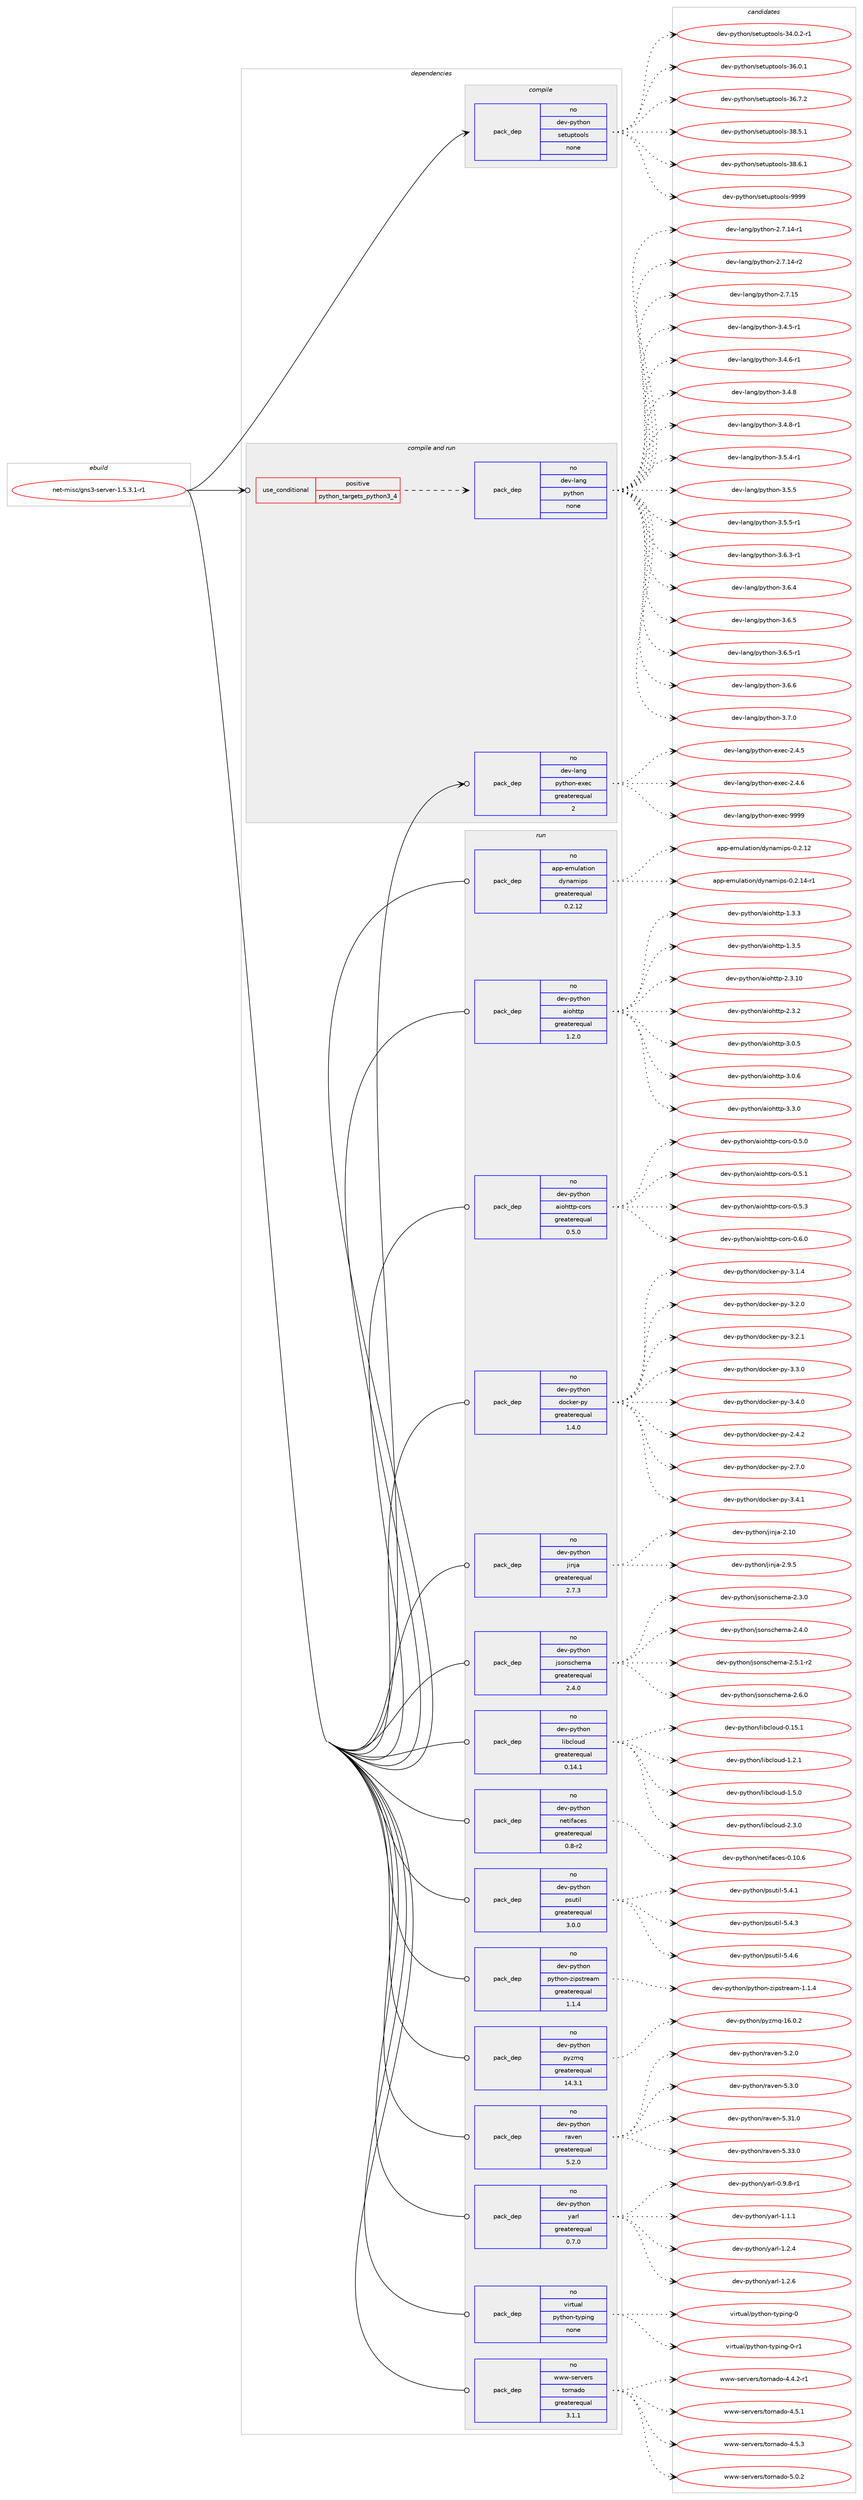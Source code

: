 digraph prolog {

# *************
# Graph options
# *************

newrank=true;
concentrate=true;
compound=true;
graph [rankdir=LR,fontname=Helvetica,fontsize=10,ranksep=1.5];#, ranksep=2.5, nodesep=0.2];
edge  [arrowhead=vee];
node  [fontname=Helvetica,fontsize=10];

# **********
# The ebuild
# **********

subgraph cluster_leftcol {
color=gray;
rank=same;
label=<<i>ebuild</i>>;
id [label="net-misc/gns3-server-1.5.3.1-r1", color=red, width=4, href="../net-misc/gns3-server-1.5.3.1-r1.svg"];
}

# ****************
# The dependencies
# ****************

subgraph cluster_midcol {
color=gray;
label=<<i>dependencies</i>>;
subgraph cluster_compile {
fillcolor="#eeeeee";
style=filled;
label=<<i>compile</i>>;
subgraph pack838 {
dependency1143 [label=<<TABLE BORDER="0" CELLBORDER="1" CELLSPACING="0" CELLPADDING="4" WIDTH="220"><TR><TD ROWSPAN="6" CELLPADDING="30">pack_dep</TD></TR><TR><TD WIDTH="110">no</TD></TR><TR><TD>dev-python</TD></TR><TR><TD>setuptools</TD></TR><TR><TD>none</TD></TR><TR><TD></TD></TR></TABLE>>, shape=none, color=blue];
}
id:e -> dependency1143:w [weight=20,style="solid",arrowhead="vee"];
}
subgraph cluster_compileandrun {
fillcolor="#eeeeee";
style=filled;
label=<<i>compile and run</i>>;
subgraph cond284 {
dependency1144 [label=<<TABLE BORDER="0" CELLBORDER="1" CELLSPACING="0" CELLPADDING="4"><TR><TD ROWSPAN="3" CELLPADDING="10">use_conditional</TD></TR><TR><TD>positive</TD></TR><TR><TD>python_targets_python3_4</TD></TR></TABLE>>, shape=none, color=red];
subgraph pack839 {
dependency1145 [label=<<TABLE BORDER="0" CELLBORDER="1" CELLSPACING="0" CELLPADDING="4" WIDTH="220"><TR><TD ROWSPAN="6" CELLPADDING="30">pack_dep</TD></TR><TR><TD WIDTH="110">no</TD></TR><TR><TD>dev-lang</TD></TR><TR><TD>python</TD></TR><TR><TD>none</TD></TR><TR><TD></TD></TR></TABLE>>, shape=none, color=blue];
}
dependency1144:e -> dependency1145:w [weight=20,style="dashed",arrowhead="vee"];
}
id:e -> dependency1144:w [weight=20,style="solid",arrowhead="odotvee"];
subgraph pack840 {
dependency1146 [label=<<TABLE BORDER="0" CELLBORDER="1" CELLSPACING="0" CELLPADDING="4" WIDTH="220"><TR><TD ROWSPAN="6" CELLPADDING="30">pack_dep</TD></TR><TR><TD WIDTH="110">no</TD></TR><TR><TD>dev-lang</TD></TR><TR><TD>python-exec</TD></TR><TR><TD>greaterequal</TD></TR><TR><TD>2</TD></TR></TABLE>>, shape=none, color=blue];
}
id:e -> dependency1146:w [weight=20,style="solid",arrowhead="odotvee"];
}
subgraph cluster_run {
fillcolor="#eeeeee";
style=filled;
label=<<i>run</i>>;
subgraph pack841 {
dependency1147 [label=<<TABLE BORDER="0" CELLBORDER="1" CELLSPACING="0" CELLPADDING="4" WIDTH="220"><TR><TD ROWSPAN="6" CELLPADDING="30">pack_dep</TD></TR><TR><TD WIDTH="110">no</TD></TR><TR><TD>app-emulation</TD></TR><TR><TD>dynamips</TD></TR><TR><TD>greaterequal</TD></TR><TR><TD>0.2.12</TD></TR></TABLE>>, shape=none, color=blue];
}
id:e -> dependency1147:w [weight=20,style="solid",arrowhead="odot"];
subgraph pack842 {
dependency1148 [label=<<TABLE BORDER="0" CELLBORDER="1" CELLSPACING="0" CELLPADDING="4" WIDTH="220"><TR><TD ROWSPAN="6" CELLPADDING="30">pack_dep</TD></TR><TR><TD WIDTH="110">no</TD></TR><TR><TD>dev-python</TD></TR><TR><TD>aiohttp</TD></TR><TR><TD>greaterequal</TD></TR><TR><TD>1.2.0</TD></TR></TABLE>>, shape=none, color=blue];
}
id:e -> dependency1148:w [weight=20,style="solid",arrowhead="odot"];
subgraph pack843 {
dependency1149 [label=<<TABLE BORDER="0" CELLBORDER="1" CELLSPACING="0" CELLPADDING="4" WIDTH="220"><TR><TD ROWSPAN="6" CELLPADDING="30">pack_dep</TD></TR><TR><TD WIDTH="110">no</TD></TR><TR><TD>dev-python</TD></TR><TR><TD>aiohttp-cors</TD></TR><TR><TD>greaterequal</TD></TR><TR><TD>0.5.0</TD></TR></TABLE>>, shape=none, color=blue];
}
id:e -> dependency1149:w [weight=20,style="solid",arrowhead="odot"];
subgraph pack844 {
dependency1150 [label=<<TABLE BORDER="0" CELLBORDER="1" CELLSPACING="0" CELLPADDING="4" WIDTH="220"><TR><TD ROWSPAN="6" CELLPADDING="30">pack_dep</TD></TR><TR><TD WIDTH="110">no</TD></TR><TR><TD>dev-python</TD></TR><TR><TD>docker-py</TD></TR><TR><TD>greaterequal</TD></TR><TR><TD>1.4.0</TD></TR></TABLE>>, shape=none, color=blue];
}
id:e -> dependency1150:w [weight=20,style="solid",arrowhead="odot"];
subgraph pack845 {
dependency1151 [label=<<TABLE BORDER="0" CELLBORDER="1" CELLSPACING="0" CELLPADDING="4" WIDTH="220"><TR><TD ROWSPAN="6" CELLPADDING="30">pack_dep</TD></TR><TR><TD WIDTH="110">no</TD></TR><TR><TD>dev-python</TD></TR><TR><TD>jinja</TD></TR><TR><TD>greaterequal</TD></TR><TR><TD>2.7.3</TD></TR></TABLE>>, shape=none, color=blue];
}
id:e -> dependency1151:w [weight=20,style="solid",arrowhead="odot"];
subgraph pack846 {
dependency1152 [label=<<TABLE BORDER="0" CELLBORDER="1" CELLSPACING="0" CELLPADDING="4" WIDTH="220"><TR><TD ROWSPAN="6" CELLPADDING="30">pack_dep</TD></TR><TR><TD WIDTH="110">no</TD></TR><TR><TD>dev-python</TD></TR><TR><TD>jsonschema</TD></TR><TR><TD>greaterequal</TD></TR><TR><TD>2.4.0</TD></TR></TABLE>>, shape=none, color=blue];
}
id:e -> dependency1152:w [weight=20,style="solid",arrowhead="odot"];
subgraph pack847 {
dependency1153 [label=<<TABLE BORDER="0" CELLBORDER="1" CELLSPACING="0" CELLPADDING="4" WIDTH="220"><TR><TD ROWSPAN="6" CELLPADDING="30">pack_dep</TD></TR><TR><TD WIDTH="110">no</TD></TR><TR><TD>dev-python</TD></TR><TR><TD>libcloud</TD></TR><TR><TD>greaterequal</TD></TR><TR><TD>0.14.1</TD></TR></TABLE>>, shape=none, color=blue];
}
id:e -> dependency1153:w [weight=20,style="solid",arrowhead="odot"];
subgraph pack848 {
dependency1154 [label=<<TABLE BORDER="0" CELLBORDER="1" CELLSPACING="0" CELLPADDING="4" WIDTH="220"><TR><TD ROWSPAN="6" CELLPADDING="30">pack_dep</TD></TR><TR><TD WIDTH="110">no</TD></TR><TR><TD>dev-python</TD></TR><TR><TD>netifaces</TD></TR><TR><TD>greaterequal</TD></TR><TR><TD>0.8-r2</TD></TR></TABLE>>, shape=none, color=blue];
}
id:e -> dependency1154:w [weight=20,style="solid",arrowhead="odot"];
subgraph pack849 {
dependency1155 [label=<<TABLE BORDER="0" CELLBORDER="1" CELLSPACING="0" CELLPADDING="4" WIDTH="220"><TR><TD ROWSPAN="6" CELLPADDING="30">pack_dep</TD></TR><TR><TD WIDTH="110">no</TD></TR><TR><TD>dev-python</TD></TR><TR><TD>psutil</TD></TR><TR><TD>greaterequal</TD></TR><TR><TD>3.0.0</TD></TR></TABLE>>, shape=none, color=blue];
}
id:e -> dependency1155:w [weight=20,style="solid",arrowhead="odot"];
subgraph pack850 {
dependency1156 [label=<<TABLE BORDER="0" CELLBORDER="1" CELLSPACING="0" CELLPADDING="4" WIDTH="220"><TR><TD ROWSPAN="6" CELLPADDING="30">pack_dep</TD></TR><TR><TD WIDTH="110">no</TD></TR><TR><TD>dev-python</TD></TR><TR><TD>python-zipstream</TD></TR><TR><TD>greaterequal</TD></TR><TR><TD>1.1.4</TD></TR></TABLE>>, shape=none, color=blue];
}
id:e -> dependency1156:w [weight=20,style="solid",arrowhead="odot"];
subgraph pack851 {
dependency1157 [label=<<TABLE BORDER="0" CELLBORDER="1" CELLSPACING="0" CELLPADDING="4" WIDTH="220"><TR><TD ROWSPAN="6" CELLPADDING="30">pack_dep</TD></TR><TR><TD WIDTH="110">no</TD></TR><TR><TD>dev-python</TD></TR><TR><TD>pyzmq</TD></TR><TR><TD>greaterequal</TD></TR><TR><TD>14.3.1</TD></TR></TABLE>>, shape=none, color=blue];
}
id:e -> dependency1157:w [weight=20,style="solid",arrowhead="odot"];
subgraph pack852 {
dependency1158 [label=<<TABLE BORDER="0" CELLBORDER="1" CELLSPACING="0" CELLPADDING="4" WIDTH="220"><TR><TD ROWSPAN="6" CELLPADDING="30">pack_dep</TD></TR><TR><TD WIDTH="110">no</TD></TR><TR><TD>dev-python</TD></TR><TR><TD>raven</TD></TR><TR><TD>greaterequal</TD></TR><TR><TD>5.2.0</TD></TR></TABLE>>, shape=none, color=blue];
}
id:e -> dependency1158:w [weight=20,style="solid",arrowhead="odot"];
subgraph pack853 {
dependency1159 [label=<<TABLE BORDER="0" CELLBORDER="1" CELLSPACING="0" CELLPADDING="4" WIDTH="220"><TR><TD ROWSPAN="6" CELLPADDING="30">pack_dep</TD></TR><TR><TD WIDTH="110">no</TD></TR><TR><TD>dev-python</TD></TR><TR><TD>yarl</TD></TR><TR><TD>greaterequal</TD></TR><TR><TD>0.7.0</TD></TR></TABLE>>, shape=none, color=blue];
}
id:e -> dependency1159:w [weight=20,style="solid",arrowhead="odot"];
subgraph pack854 {
dependency1160 [label=<<TABLE BORDER="0" CELLBORDER="1" CELLSPACING="0" CELLPADDING="4" WIDTH="220"><TR><TD ROWSPAN="6" CELLPADDING="30">pack_dep</TD></TR><TR><TD WIDTH="110">no</TD></TR><TR><TD>virtual</TD></TR><TR><TD>python-typing</TD></TR><TR><TD>none</TD></TR><TR><TD></TD></TR></TABLE>>, shape=none, color=blue];
}
id:e -> dependency1160:w [weight=20,style="solid",arrowhead="odot"];
subgraph pack855 {
dependency1161 [label=<<TABLE BORDER="0" CELLBORDER="1" CELLSPACING="0" CELLPADDING="4" WIDTH="220"><TR><TD ROWSPAN="6" CELLPADDING="30">pack_dep</TD></TR><TR><TD WIDTH="110">no</TD></TR><TR><TD>www-servers</TD></TR><TR><TD>tornado</TD></TR><TR><TD>greaterequal</TD></TR><TR><TD>3.1.1</TD></TR></TABLE>>, shape=none, color=blue];
}
id:e -> dependency1161:w [weight=20,style="solid",arrowhead="odot"];
}
}

# **************
# The candidates
# **************

subgraph cluster_choices {
rank=same;
color=gray;
label=<<i>candidates</i>>;

subgraph choice838 {
color=black;
nodesep=1;
choice1001011184511212111610411111047115101116117112116111111108115455152464846504511449 [label="dev-python/setuptools-34.0.2-r1", color=red, width=4,href="../dev-python/setuptools-34.0.2-r1.svg"];
choice100101118451121211161041111104711510111611711211611111110811545515446484649 [label="dev-python/setuptools-36.0.1", color=red, width=4,href="../dev-python/setuptools-36.0.1.svg"];
choice100101118451121211161041111104711510111611711211611111110811545515446554650 [label="dev-python/setuptools-36.7.2", color=red, width=4,href="../dev-python/setuptools-36.7.2.svg"];
choice100101118451121211161041111104711510111611711211611111110811545515646534649 [label="dev-python/setuptools-38.5.1", color=red, width=4,href="../dev-python/setuptools-38.5.1.svg"];
choice100101118451121211161041111104711510111611711211611111110811545515646544649 [label="dev-python/setuptools-38.6.1", color=red, width=4,href="../dev-python/setuptools-38.6.1.svg"];
choice10010111845112121116104111110471151011161171121161111111081154557575757 [label="dev-python/setuptools-9999", color=red, width=4,href="../dev-python/setuptools-9999.svg"];
dependency1143:e -> choice1001011184511212111610411111047115101116117112116111111108115455152464846504511449:w [style=dotted,weight="100"];
dependency1143:e -> choice100101118451121211161041111104711510111611711211611111110811545515446484649:w [style=dotted,weight="100"];
dependency1143:e -> choice100101118451121211161041111104711510111611711211611111110811545515446554650:w [style=dotted,weight="100"];
dependency1143:e -> choice100101118451121211161041111104711510111611711211611111110811545515646534649:w [style=dotted,weight="100"];
dependency1143:e -> choice100101118451121211161041111104711510111611711211611111110811545515646544649:w [style=dotted,weight="100"];
dependency1143:e -> choice10010111845112121116104111110471151011161171121161111111081154557575757:w [style=dotted,weight="100"];
}
subgraph choice839 {
color=black;
nodesep=1;
choice100101118451089711010347112121116104111110455046554649524511449 [label="dev-lang/python-2.7.14-r1", color=red, width=4,href="../dev-lang/python-2.7.14-r1.svg"];
choice100101118451089711010347112121116104111110455046554649524511450 [label="dev-lang/python-2.7.14-r2", color=red, width=4,href="../dev-lang/python-2.7.14-r2.svg"];
choice10010111845108971101034711212111610411111045504655464953 [label="dev-lang/python-2.7.15", color=red, width=4,href="../dev-lang/python-2.7.15.svg"];
choice1001011184510897110103471121211161041111104551465246534511449 [label="dev-lang/python-3.4.5-r1", color=red, width=4,href="../dev-lang/python-3.4.5-r1.svg"];
choice1001011184510897110103471121211161041111104551465246544511449 [label="dev-lang/python-3.4.6-r1", color=red, width=4,href="../dev-lang/python-3.4.6-r1.svg"];
choice100101118451089711010347112121116104111110455146524656 [label="dev-lang/python-3.4.8", color=red, width=4,href="../dev-lang/python-3.4.8.svg"];
choice1001011184510897110103471121211161041111104551465246564511449 [label="dev-lang/python-3.4.8-r1", color=red, width=4,href="../dev-lang/python-3.4.8-r1.svg"];
choice1001011184510897110103471121211161041111104551465346524511449 [label="dev-lang/python-3.5.4-r1", color=red, width=4,href="../dev-lang/python-3.5.4-r1.svg"];
choice100101118451089711010347112121116104111110455146534653 [label="dev-lang/python-3.5.5", color=red, width=4,href="../dev-lang/python-3.5.5.svg"];
choice1001011184510897110103471121211161041111104551465346534511449 [label="dev-lang/python-3.5.5-r1", color=red, width=4,href="../dev-lang/python-3.5.5-r1.svg"];
choice1001011184510897110103471121211161041111104551465446514511449 [label="dev-lang/python-3.6.3-r1", color=red, width=4,href="../dev-lang/python-3.6.3-r1.svg"];
choice100101118451089711010347112121116104111110455146544652 [label="dev-lang/python-3.6.4", color=red, width=4,href="../dev-lang/python-3.6.4.svg"];
choice100101118451089711010347112121116104111110455146544653 [label="dev-lang/python-3.6.5", color=red, width=4,href="../dev-lang/python-3.6.5.svg"];
choice1001011184510897110103471121211161041111104551465446534511449 [label="dev-lang/python-3.6.5-r1", color=red, width=4,href="../dev-lang/python-3.6.5-r1.svg"];
choice100101118451089711010347112121116104111110455146544654 [label="dev-lang/python-3.6.6", color=red, width=4,href="../dev-lang/python-3.6.6.svg"];
choice100101118451089711010347112121116104111110455146554648 [label="dev-lang/python-3.7.0", color=red, width=4,href="../dev-lang/python-3.7.0.svg"];
dependency1145:e -> choice100101118451089711010347112121116104111110455046554649524511449:w [style=dotted,weight="100"];
dependency1145:e -> choice100101118451089711010347112121116104111110455046554649524511450:w [style=dotted,weight="100"];
dependency1145:e -> choice10010111845108971101034711212111610411111045504655464953:w [style=dotted,weight="100"];
dependency1145:e -> choice1001011184510897110103471121211161041111104551465246534511449:w [style=dotted,weight="100"];
dependency1145:e -> choice1001011184510897110103471121211161041111104551465246544511449:w [style=dotted,weight="100"];
dependency1145:e -> choice100101118451089711010347112121116104111110455146524656:w [style=dotted,weight="100"];
dependency1145:e -> choice1001011184510897110103471121211161041111104551465246564511449:w [style=dotted,weight="100"];
dependency1145:e -> choice1001011184510897110103471121211161041111104551465346524511449:w [style=dotted,weight="100"];
dependency1145:e -> choice100101118451089711010347112121116104111110455146534653:w [style=dotted,weight="100"];
dependency1145:e -> choice1001011184510897110103471121211161041111104551465346534511449:w [style=dotted,weight="100"];
dependency1145:e -> choice1001011184510897110103471121211161041111104551465446514511449:w [style=dotted,weight="100"];
dependency1145:e -> choice100101118451089711010347112121116104111110455146544652:w [style=dotted,weight="100"];
dependency1145:e -> choice100101118451089711010347112121116104111110455146544653:w [style=dotted,weight="100"];
dependency1145:e -> choice1001011184510897110103471121211161041111104551465446534511449:w [style=dotted,weight="100"];
dependency1145:e -> choice100101118451089711010347112121116104111110455146544654:w [style=dotted,weight="100"];
dependency1145:e -> choice100101118451089711010347112121116104111110455146554648:w [style=dotted,weight="100"];
}
subgraph choice840 {
color=black;
nodesep=1;
choice1001011184510897110103471121211161041111104510112010199455046524653 [label="dev-lang/python-exec-2.4.5", color=red, width=4,href="../dev-lang/python-exec-2.4.5.svg"];
choice1001011184510897110103471121211161041111104510112010199455046524654 [label="dev-lang/python-exec-2.4.6", color=red, width=4,href="../dev-lang/python-exec-2.4.6.svg"];
choice10010111845108971101034711212111610411111045101120101994557575757 [label="dev-lang/python-exec-9999", color=red, width=4,href="../dev-lang/python-exec-9999.svg"];
dependency1146:e -> choice1001011184510897110103471121211161041111104510112010199455046524653:w [style=dotted,weight="100"];
dependency1146:e -> choice1001011184510897110103471121211161041111104510112010199455046524654:w [style=dotted,weight="100"];
dependency1146:e -> choice10010111845108971101034711212111610411111045101120101994557575757:w [style=dotted,weight="100"];
}
subgraph choice841 {
color=black;
nodesep=1;
choice971121124510110911710897116105111110471001211109710910511211545484650464950 [label="app-emulation/dynamips-0.2.12", color=red, width=4,href="../app-emulation/dynamips-0.2.12.svg"];
choice9711211245101109117108971161051111104710012111097109105112115454846504649524511449 [label="app-emulation/dynamips-0.2.14-r1", color=red, width=4,href="../app-emulation/dynamips-0.2.14-r1.svg"];
dependency1147:e -> choice971121124510110911710897116105111110471001211109710910511211545484650464950:w [style=dotted,weight="100"];
dependency1147:e -> choice9711211245101109117108971161051111104710012111097109105112115454846504649524511449:w [style=dotted,weight="100"];
}
subgraph choice842 {
color=black;
nodesep=1;
choice100101118451121211161041111104797105111104116116112454946514651 [label="dev-python/aiohttp-1.3.3", color=red, width=4,href="../dev-python/aiohttp-1.3.3.svg"];
choice100101118451121211161041111104797105111104116116112454946514653 [label="dev-python/aiohttp-1.3.5", color=red, width=4,href="../dev-python/aiohttp-1.3.5.svg"];
choice10010111845112121116104111110479710511110411611611245504651464948 [label="dev-python/aiohttp-2.3.10", color=red, width=4,href="../dev-python/aiohttp-2.3.10.svg"];
choice100101118451121211161041111104797105111104116116112455046514650 [label="dev-python/aiohttp-2.3.2", color=red, width=4,href="../dev-python/aiohttp-2.3.2.svg"];
choice100101118451121211161041111104797105111104116116112455146484653 [label="dev-python/aiohttp-3.0.5", color=red, width=4,href="../dev-python/aiohttp-3.0.5.svg"];
choice100101118451121211161041111104797105111104116116112455146484654 [label="dev-python/aiohttp-3.0.6", color=red, width=4,href="../dev-python/aiohttp-3.0.6.svg"];
choice100101118451121211161041111104797105111104116116112455146514648 [label="dev-python/aiohttp-3.3.0", color=red, width=4,href="../dev-python/aiohttp-3.3.0.svg"];
dependency1148:e -> choice100101118451121211161041111104797105111104116116112454946514651:w [style=dotted,weight="100"];
dependency1148:e -> choice100101118451121211161041111104797105111104116116112454946514653:w [style=dotted,weight="100"];
dependency1148:e -> choice10010111845112121116104111110479710511110411611611245504651464948:w [style=dotted,weight="100"];
dependency1148:e -> choice100101118451121211161041111104797105111104116116112455046514650:w [style=dotted,weight="100"];
dependency1148:e -> choice100101118451121211161041111104797105111104116116112455146484653:w [style=dotted,weight="100"];
dependency1148:e -> choice100101118451121211161041111104797105111104116116112455146484654:w [style=dotted,weight="100"];
dependency1148:e -> choice100101118451121211161041111104797105111104116116112455146514648:w [style=dotted,weight="100"];
}
subgraph choice843 {
color=black;
nodesep=1;
choice1001011184511212111610411111047971051111041161161124599111114115454846534648 [label="dev-python/aiohttp-cors-0.5.0", color=red, width=4,href="../dev-python/aiohttp-cors-0.5.0.svg"];
choice1001011184511212111610411111047971051111041161161124599111114115454846534649 [label="dev-python/aiohttp-cors-0.5.1", color=red, width=4,href="../dev-python/aiohttp-cors-0.5.1.svg"];
choice1001011184511212111610411111047971051111041161161124599111114115454846534651 [label="dev-python/aiohttp-cors-0.5.3", color=red, width=4,href="../dev-python/aiohttp-cors-0.5.3.svg"];
choice1001011184511212111610411111047971051111041161161124599111114115454846544648 [label="dev-python/aiohttp-cors-0.6.0", color=red, width=4,href="../dev-python/aiohttp-cors-0.6.0.svg"];
dependency1149:e -> choice1001011184511212111610411111047971051111041161161124599111114115454846534648:w [style=dotted,weight="100"];
dependency1149:e -> choice1001011184511212111610411111047971051111041161161124599111114115454846534649:w [style=dotted,weight="100"];
dependency1149:e -> choice1001011184511212111610411111047971051111041161161124599111114115454846534651:w [style=dotted,weight="100"];
dependency1149:e -> choice1001011184511212111610411111047971051111041161161124599111114115454846544648:w [style=dotted,weight="100"];
}
subgraph choice844 {
color=black;
nodesep=1;
choice10010111845112121116104111110471001119910710111445112121455146494652 [label="dev-python/docker-py-3.1.4", color=red, width=4,href="../dev-python/docker-py-3.1.4.svg"];
choice10010111845112121116104111110471001119910710111445112121455146504648 [label="dev-python/docker-py-3.2.0", color=red, width=4,href="../dev-python/docker-py-3.2.0.svg"];
choice10010111845112121116104111110471001119910710111445112121455146504649 [label="dev-python/docker-py-3.2.1", color=red, width=4,href="../dev-python/docker-py-3.2.1.svg"];
choice10010111845112121116104111110471001119910710111445112121455146514648 [label="dev-python/docker-py-3.3.0", color=red, width=4,href="../dev-python/docker-py-3.3.0.svg"];
choice10010111845112121116104111110471001119910710111445112121455146524648 [label="dev-python/docker-py-3.4.0", color=red, width=4,href="../dev-python/docker-py-3.4.0.svg"];
choice10010111845112121116104111110471001119910710111445112121455046524650 [label="dev-python/docker-py-2.4.2", color=red, width=4,href="../dev-python/docker-py-2.4.2.svg"];
choice10010111845112121116104111110471001119910710111445112121455046554648 [label="dev-python/docker-py-2.7.0", color=red, width=4,href="../dev-python/docker-py-2.7.0.svg"];
choice10010111845112121116104111110471001119910710111445112121455146524649 [label="dev-python/docker-py-3.4.1", color=red, width=4,href="../dev-python/docker-py-3.4.1.svg"];
dependency1150:e -> choice10010111845112121116104111110471001119910710111445112121455146494652:w [style=dotted,weight="100"];
dependency1150:e -> choice10010111845112121116104111110471001119910710111445112121455146504648:w [style=dotted,weight="100"];
dependency1150:e -> choice10010111845112121116104111110471001119910710111445112121455146504649:w [style=dotted,weight="100"];
dependency1150:e -> choice10010111845112121116104111110471001119910710111445112121455146514648:w [style=dotted,weight="100"];
dependency1150:e -> choice10010111845112121116104111110471001119910710111445112121455146524648:w [style=dotted,weight="100"];
dependency1150:e -> choice10010111845112121116104111110471001119910710111445112121455046524650:w [style=dotted,weight="100"];
dependency1150:e -> choice10010111845112121116104111110471001119910710111445112121455046554648:w [style=dotted,weight="100"];
dependency1150:e -> choice10010111845112121116104111110471001119910710111445112121455146524649:w [style=dotted,weight="100"];
}
subgraph choice845 {
color=black;
nodesep=1;
choice1001011184511212111610411111047106105110106974550464948 [label="dev-python/jinja-2.10", color=red, width=4,href="../dev-python/jinja-2.10.svg"];
choice100101118451121211161041111104710610511010697455046574653 [label="dev-python/jinja-2.9.5", color=red, width=4,href="../dev-python/jinja-2.9.5.svg"];
dependency1151:e -> choice1001011184511212111610411111047106105110106974550464948:w [style=dotted,weight="100"];
dependency1151:e -> choice100101118451121211161041111104710610511010697455046574653:w [style=dotted,weight="100"];
}
subgraph choice846 {
color=black;
nodesep=1;
choice10010111845112121116104111110471061151111101159910410110997455046514648 [label="dev-python/jsonschema-2.3.0", color=red, width=4,href="../dev-python/jsonschema-2.3.0.svg"];
choice10010111845112121116104111110471061151111101159910410110997455046524648 [label="dev-python/jsonschema-2.4.0", color=red, width=4,href="../dev-python/jsonschema-2.4.0.svg"];
choice100101118451121211161041111104710611511111011599104101109974550465346494511450 [label="dev-python/jsonschema-2.5.1-r2", color=red, width=4,href="../dev-python/jsonschema-2.5.1-r2.svg"];
choice10010111845112121116104111110471061151111101159910410110997455046544648 [label="dev-python/jsonschema-2.6.0", color=red, width=4,href="../dev-python/jsonschema-2.6.0.svg"];
dependency1152:e -> choice10010111845112121116104111110471061151111101159910410110997455046514648:w [style=dotted,weight="100"];
dependency1152:e -> choice10010111845112121116104111110471061151111101159910410110997455046524648:w [style=dotted,weight="100"];
dependency1152:e -> choice100101118451121211161041111104710611511111011599104101109974550465346494511450:w [style=dotted,weight="100"];
dependency1152:e -> choice10010111845112121116104111110471061151111101159910410110997455046544648:w [style=dotted,weight="100"];
}
subgraph choice847 {
color=black;
nodesep=1;
choice1001011184511212111610411111047108105989910811111710045484649534649 [label="dev-python/libcloud-0.15.1", color=red, width=4,href="../dev-python/libcloud-0.15.1.svg"];
choice10010111845112121116104111110471081059899108111117100454946504649 [label="dev-python/libcloud-1.2.1", color=red, width=4,href="../dev-python/libcloud-1.2.1.svg"];
choice10010111845112121116104111110471081059899108111117100454946534648 [label="dev-python/libcloud-1.5.0", color=red, width=4,href="../dev-python/libcloud-1.5.0.svg"];
choice10010111845112121116104111110471081059899108111117100455046514648 [label="dev-python/libcloud-2.3.0", color=red, width=4,href="../dev-python/libcloud-2.3.0.svg"];
dependency1153:e -> choice1001011184511212111610411111047108105989910811111710045484649534649:w [style=dotted,weight="100"];
dependency1153:e -> choice10010111845112121116104111110471081059899108111117100454946504649:w [style=dotted,weight="100"];
dependency1153:e -> choice10010111845112121116104111110471081059899108111117100454946534648:w [style=dotted,weight="100"];
dependency1153:e -> choice10010111845112121116104111110471081059899108111117100455046514648:w [style=dotted,weight="100"];
}
subgraph choice848 {
color=black;
nodesep=1;
choice1001011184511212111610411111047110101116105102979910111545484649484654 [label="dev-python/netifaces-0.10.6", color=red, width=4,href="../dev-python/netifaces-0.10.6.svg"];
dependency1154:e -> choice1001011184511212111610411111047110101116105102979910111545484649484654:w [style=dotted,weight="100"];
}
subgraph choice849 {
color=black;
nodesep=1;
choice1001011184511212111610411111047112115117116105108455346524649 [label="dev-python/psutil-5.4.1", color=red, width=4,href="../dev-python/psutil-5.4.1.svg"];
choice1001011184511212111610411111047112115117116105108455346524651 [label="dev-python/psutil-5.4.3", color=red, width=4,href="../dev-python/psutil-5.4.3.svg"];
choice1001011184511212111610411111047112115117116105108455346524654 [label="dev-python/psutil-5.4.6", color=red, width=4,href="../dev-python/psutil-5.4.6.svg"];
dependency1155:e -> choice1001011184511212111610411111047112115117116105108455346524649:w [style=dotted,weight="100"];
dependency1155:e -> choice1001011184511212111610411111047112115117116105108455346524651:w [style=dotted,weight="100"];
dependency1155:e -> choice1001011184511212111610411111047112115117116105108455346524654:w [style=dotted,weight="100"];
}
subgraph choice850 {
color=black;
nodesep=1;
choice10010111845112121116104111110471121211161041111104512210511211511611410197109454946494652 [label="dev-python/python-zipstream-1.1.4", color=red, width=4,href="../dev-python/python-zipstream-1.1.4.svg"];
dependency1156:e -> choice10010111845112121116104111110471121211161041111104512210511211511611410197109454946494652:w [style=dotted,weight="100"];
}
subgraph choice851 {
color=black;
nodesep=1;
choice100101118451121211161041111104711212112210911345495446484650 [label="dev-python/pyzmq-16.0.2", color=red, width=4,href="../dev-python/pyzmq-16.0.2.svg"];
dependency1157:e -> choice100101118451121211161041111104711212112210911345495446484650:w [style=dotted,weight="100"];
}
subgraph choice852 {
color=black;
nodesep=1;
choice100101118451121211161041111104711497118101110455346504648 [label="dev-python/raven-5.2.0", color=red, width=4,href="../dev-python/raven-5.2.0.svg"];
choice100101118451121211161041111104711497118101110455346514648 [label="dev-python/raven-5.3.0", color=red, width=4,href="../dev-python/raven-5.3.0.svg"];
choice10010111845112121116104111110471149711810111045534651494648 [label="dev-python/raven-5.31.0", color=red, width=4,href="../dev-python/raven-5.31.0.svg"];
choice10010111845112121116104111110471149711810111045534651514648 [label="dev-python/raven-5.33.0", color=red, width=4,href="../dev-python/raven-5.33.0.svg"];
dependency1158:e -> choice100101118451121211161041111104711497118101110455346504648:w [style=dotted,weight="100"];
dependency1158:e -> choice100101118451121211161041111104711497118101110455346514648:w [style=dotted,weight="100"];
dependency1158:e -> choice10010111845112121116104111110471149711810111045534651494648:w [style=dotted,weight="100"];
dependency1158:e -> choice10010111845112121116104111110471149711810111045534651514648:w [style=dotted,weight="100"];
}
subgraph choice853 {
color=black;
nodesep=1;
choice1001011184511212111610411111047121971141084548465746564511449 [label="dev-python/yarl-0.9.8-r1", color=red, width=4,href="../dev-python/yarl-0.9.8-r1.svg"];
choice100101118451121211161041111104712197114108454946494649 [label="dev-python/yarl-1.1.1", color=red, width=4,href="../dev-python/yarl-1.1.1.svg"];
choice100101118451121211161041111104712197114108454946504652 [label="dev-python/yarl-1.2.4", color=red, width=4,href="../dev-python/yarl-1.2.4.svg"];
choice100101118451121211161041111104712197114108454946504654 [label="dev-python/yarl-1.2.6", color=red, width=4,href="../dev-python/yarl-1.2.6.svg"];
dependency1159:e -> choice1001011184511212111610411111047121971141084548465746564511449:w [style=dotted,weight="100"];
dependency1159:e -> choice100101118451121211161041111104712197114108454946494649:w [style=dotted,weight="100"];
dependency1159:e -> choice100101118451121211161041111104712197114108454946504652:w [style=dotted,weight="100"];
dependency1159:e -> choice100101118451121211161041111104712197114108454946504654:w [style=dotted,weight="100"];
}
subgraph choice854 {
color=black;
nodesep=1;
choice1181051141161179710847112121116104111110451161211121051101034548 [label="virtual/python-typing-0", color=red, width=4,href="../virtual/python-typing-0.svg"];
choice11810511411611797108471121211161041111104511612111210511010345484511449 [label="virtual/python-typing-0-r1", color=red, width=4,href="../virtual/python-typing-0-r1.svg"];
dependency1160:e -> choice1181051141161179710847112121116104111110451161211121051101034548:w [style=dotted,weight="100"];
dependency1160:e -> choice11810511411611797108471121211161041111104511612111210511010345484511449:w [style=dotted,weight="100"];
}
subgraph choice855 {
color=black;
nodesep=1;
choice1191191194511510111411810111411547116111114110971001114552465246504511449 [label="www-servers/tornado-4.4.2-r1", color=red, width=4,href="../www-servers/tornado-4.4.2-r1.svg"];
choice119119119451151011141181011141154711611111411097100111455246534649 [label="www-servers/tornado-4.5.1", color=red, width=4,href="../www-servers/tornado-4.5.1.svg"];
choice119119119451151011141181011141154711611111411097100111455246534651 [label="www-servers/tornado-4.5.3", color=red, width=4,href="../www-servers/tornado-4.5.3.svg"];
choice119119119451151011141181011141154711611111411097100111455346484650 [label="www-servers/tornado-5.0.2", color=red, width=4,href="../www-servers/tornado-5.0.2.svg"];
dependency1161:e -> choice1191191194511510111411810111411547116111114110971001114552465246504511449:w [style=dotted,weight="100"];
dependency1161:e -> choice119119119451151011141181011141154711611111411097100111455246534649:w [style=dotted,weight="100"];
dependency1161:e -> choice119119119451151011141181011141154711611111411097100111455246534651:w [style=dotted,weight="100"];
dependency1161:e -> choice119119119451151011141181011141154711611111411097100111455346484650:w [style=dotted,weight="100"];
}
}

}

